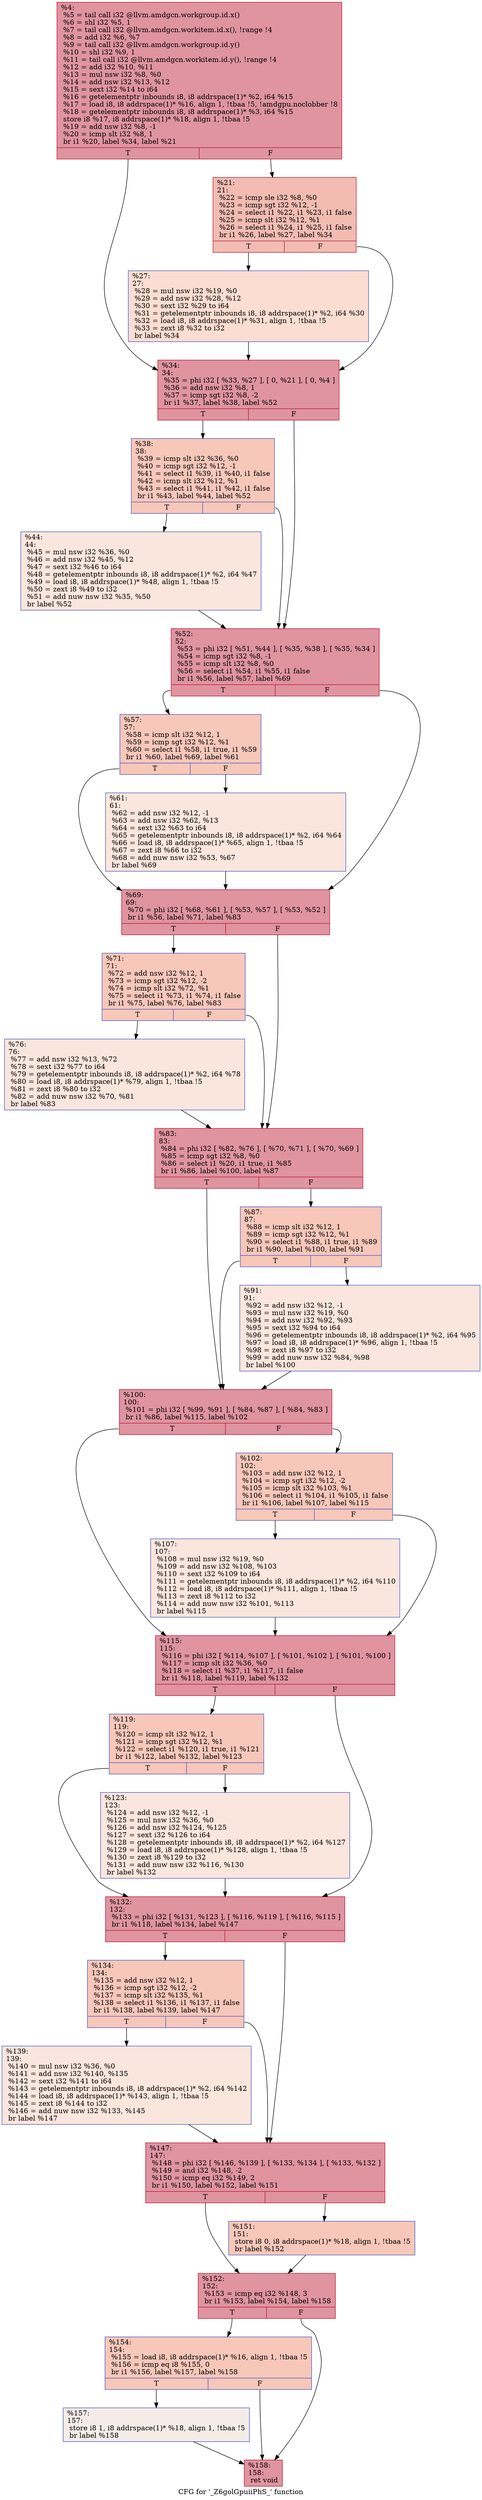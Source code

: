 digraph "CFG for '_Z6golGpuiiPhS_' function" {
	label="CFG for '_Z6golGpuiiPhS_' function";

	Node0x6470a70 [shape=record,color="#b70d28ff", style=filled, fillcolor="#b70d2870",label="{%4:\l  %5 = tail call i32 @llvm.amdgcn.workgroup.id.x()\l  %6 = shl i32 %5, 1\l  %7 = tail call i32 @llvm.amdgcn.workitem.id.x(), !range !4\l  %8 = add i32 %6, %7\l  %9 = tail call i32 @llvm.amdgcn.workgroup.id.y()\l  %10 = shl i32 %9, 1\l  %11 = tail call i32 @llvm.amdgcn.workitem.id.y(), !range !4\l  %12 = add i32 %10, %11\l  %13 = mul nsw i32 %8, %0\l  %14 = add nsw i32 %13, %12\l  %15 = sext i32 %14 to i64\l  %16 = getelementptr inbounds i8, i8 addrspace(1)* %2, i64 %15\l  %17 = load i8, i8 addrspace(1)* %16, align 1, !tbaa !5, !amdgpu.noclobber !8\l  %18 = getelementptr inbounds i8, i8 addrspace(1)* %3, i64 %15\l  store i8 %17, i8 addrspace(1)* %18, align 1, !tbaa !5\l  %19 = add nsw i32 %8, -1\l  %20 = icmp slt i32 %8, 1\l  br i1 %20, label %34, label %21\l|{<s0>T|<s1>F}}"];
	Node0x6470a70:s0 -> Node0x6473bd0;
	Node0x6470a70:s1 -> Node0x6473c60;
	Node0x6473c60 [shape=record,color="#b70d28ff", style=filled, fillcolor="#e1675170",label="{%21:\l21:                                               \l  %22 = icmp sle i32 %8, %0\l  %23 = icmp sgt i32 %12, -1\l  %24 = select i1 %22, i1 %23, i1 false\l  %25 = icmp slt i32 %12, %1\l  %26 = select i1 %24, i1 %25, i1 false\l  br i1 %26, label %27, label %34\l|{<s0>T|<s1>F}}"];
	Node0x6473c60:s0 -> Node0x64740e0;
	Node0x6473c60:s1 -> Node0x6473bd0;
	Node0x64740e0 [shape=record,color="#3d50c3ff", style=filled, fillcolor="#f7b39670",label="{%27:\l27:                                               \l  %28 = mul nsw i32 %19, %0\l  %29 = add nsw i32 %28, %12\l  %30 = sext i32 %29 to i64\l  %31 = getelementptr inbounds i8, i8 addrspace(1)* %2, i64 %30\l  %32 = load i8, i8 addrspace(1)* %31, align 1, !tbaa !5\l  %33 = zext i8 %32 to i32\l  br label %34\l}"];
	Node0x64740e0 -> Node0x6473bd0;
	Node0x6473bd0 [shape=record,color="#b70d28ff", style=filled, fillcolor="#b70d2870",label="{%34:\l34:                                               \l  %35 = phi i32 [ %33, %27 ], [ 0, %21 ], [ 0, %4 ]\l  %36 = add nsw i32 %8, 1\l  %37 = icmp sgt i32 %8, -2\l  br i1 %37, label %38, label %52\l|{<s0>T|<s1>F}}"];
	Node0x6473bd0:s0 -> Node0x64748b0;
	Node0x6473bd0:s1 -> Node0x6474900;
	Node0x64748b0 [shape=record,color="#3d50c3ff", style=filled, fillcolor="#ec7f6370",label="{%38:\l38:                                               \l  %39 = icmp slt i32 %36, %0\l  %40 = icmp sgt i32 %12, -1\l  %41 = select i1 %39, i1 %40, i1 false\l  %42 = icmp slt i32 %12, %1\l  %43 = select i1 %41, i1 %42, i1 false\l  br i1 %43, label %44, label %52\l|{<s0>T|<s1>F}}"];
	Node0x64748b0:s0 -> Node0x6474d10;
	Node0x64748b0:s1 -> Node0x6474900;
	Node0x6474d10 [shape=record,color="#3d50c3ff", style=filled, fillcolor="#f3c7b170",label="{%44:\l44:                                               \l  %45 = mul nsw i32 %36, %0\l  %46 = add nsw i32 %45, %12\l  %47 = sext i32 %46 to i64\l  %48 = getelementptr inbounds i8, i8 addrspace(1)* %2, i64 %47\l  %49 = load i8, i8 addrspace(1)* %48, align 1, !tbaa !5\l  %50 = zext i8 %49 to i32\l  %51 = add nuw nsw i32 %35, %50\l  br label %52\l}"];
	Node0x6474d10 -> Node0x6474900;
	Node0x6474900 [shape=record,color="#b70d28ff", style=filled, fillcolor="#b70d2870",label="{%52:\l52:                                               \l  %53 = phi i32 [ %51, %44 ], [ %35, %38 ], [ %35, %34 ]\l  %54 = icmp sgt i32 %8, -1\l  %55 = icmp slt i32 %8, %0\l  %56 = select i1 %54, i1 %55, i1 false\l  br i1 %56, label %57, label %69\l|{<s0>T|<s1>F}}"];
	Node0x6474900:s0 -> Node0x64754f0;
	Node0x6474900:s1 -> Node0x6475540;
	Node0x64754f0 [shape=record,color="#3d50c3ff", style=filled, fillcolor="#ec7f6370",label="{%57:\l57:                                               \l  %58 = icmp slt i32 %12, 1\l  %59 = icmp sgt i32 %12, %1\l  %60 = select i1 %58, i1 true, i1 %59\l  br i1 %60, label %69, label %61\l|{<s0>T|<s1>F}}"];
	Node0x64754f0:s0 -> Node0x6475540;
	Node0x64754f0:s1 -> Node0x6475810;
	Node0x6475810 [shape=record,color="#3d50c3ff", style=filled, fillcolor="#f3c7b170",label="{%61:\l61:                                               \l  %62 = add nsw i32 %12, -1\l  %63 = add nsw i32 %62, %13\l  %64 = sext i32 %63 to i64\l  %65 = getelementptr inbounds i8, i8 addrspace(1)* %2, i64 %64\l  %66 = load i8, i8 addrspace(1)* %65, align 1, !tbaa !5\l  %67 = zext i8 %66 to i32\l  %68 = add nuw nsw i32 %53, %67\l  br label %69\l}"];
	Node0x6475810 -> Node0x6475540;
	Node0x6475540 [shape=record,color="#b70d28ff", style=filled, fillcolor="#b70d2870",label="{%69:\l69:                                               \l  %70 = phi i32 [ %68, %61 ], [ %53, %57 ], [ %53, %52 ]\l  br i1 %56, label %71, label %83\l|{<s0>T|<s1>F}}"];
	Node0x6475540:s0 -> Node0x6476030;
	Node0x6475540:s1 -> Node0x6476080;
	Node0x6476030 [shape=record,color="#3d50c3ff", style=filled, fillcolor="#ec7f6370",label="{%71:\l71:                                               \l  %72 = add nsw i32 %12, 1\l  %73 = icmp sgt i32 %12, -2\l  %74 = icmp slt i32 %72, %1\l  %75 = select i1 %73, i1 %74, i1 false\l  br i1 %75, label %76, label %83\l|{<s0>T|<s1>F}}"];
	Node0x6476030:s0 -> Node0x64763e0;
	Node0x6476030:s1 -> Node0x6476080;
	Node0x64763e0 [shape=record,color="#3d50c3ff", style=filled, fillcolor="#f3c7b170",label="{%76:\l76:                                               \l  %77 = add nsw i32 %13, %72\l  %78 = sext i32 %77 to i64\l  %79 = getelementptr inbounds i8, i8 addrspace(1)* %2, i64 %78\l  %80 = load i8, i8 addrspace(1)* %79, align 1, !tbaa !5\l  %81 = zext i8 %80 to i32\l  %82 = add nuw nsw i32 %70, %81\l  br label %83\l}"];
	Node0x64763e0 -> Node0x6476080;
	Node0x6476080 [shape=record,color="#b70d28ff", style=filled, fillcolor="#b70d2870",label="{%83:\l83:                                               \l  %84 = phi i32 [ %82, %76 ], [ %70, %71 ], [ %70, %69 ]\l  %85 = icmp sgt i32 %8, %0\l  %86 = select i1 %20, i1 true, i1 %85\l  br i1 %86, label %100, label %87\l|{<s0>T|<s1>F}}"];
	Node0x6476080:s0 -> Node0x6476a70;
	Node0x6476080:s1 -> Node0x6476ac0;
	Node0x6476ac0 [shape=record,color="#3d50c3ff", style=filled, fillcolor="#ec7f6370",label="{%87:\l87:                                               \l  %88 = icmp slt i32 %12, 1\l  %89 = icmp sgt i32 %12, %1\l  %90 = select i1 %88, i1 true, i1 %89\l  br i1 %90, label %100, label %91\l|{<s0>T|<s1>F}}"];
	Node0x6476ac0:s0 -> Node0x6476a70;
	Node0x6476ac0:s1 -> Node0x6476d90;
	Node0x6476d90 [shape=record,color="#3d50c3ff", style=filled, fillcolor="#f3c7b170",label="{%91:\l91:                                               \l  %92 = add nsw i32 %12, -1\l  %93 = mul nsw i32 %19, %0\l  %94 = add nsw i32 %92, %93\l  %95 = sext i32 %94 to i64\l  %96 = getelementptr inbounds i8, i8 addrspace(1)* %2, i64 %95\l  %97 = load i8, i8 addrspace(1)* %96, align 1, !tbaa !5\l  %98 = zext i8 %97 to i32\l  %99 = add nuw nsw i32 %84, %98\l  br label %100\l}"];
	Node0x6476d90 -> Node0x6476a70;
	Node0x6476a70 [shape=record,color="#b70d28ff", style=filled, fillcolor="#b70d2870",label="{%100:\l100:                                              \l  %101 = phi i32 [ %99, %91 ], [ %84, %87 ], [ %84, %83 ]\l  br i1 %86, label %115, label %102\l|{<s0>T|<s1>F}}"];
	Node0x6476a70:s0 -> Node0x6477400;
	Node0x6476a70:s1 -> Node0x6477450;
	Node0x6477450 [shape=record,color="#3d50c3ff", style=filled, fillcolor="#ec7f6370",label="{%102:\l102:                                              \l  %103 = add nsw i32 %12, 1\l  %104 = icmp sgt i32 %12, -2\l  %105 = icmp slt i32 %103, %1\l  %106 = select i1 %104, i1 %105, i1 false\l  br i1 %106, label %107, label %115\l|{<s0>T|<s1>F}}"];
	Node0x6477450:s0 -> Node0x64777b0;
	Node0x6477450:s1 -> Node0x6477400;
	Node0x64777b0 [shape=record,color="#3d50c3ff", style=filled, fillcolor="#f3c7b170",label="{%107:\l107:                                              \l  %108 = mul nsw i32 %19, %0\l  %109 = add nsw i32 %108, %103\l  %110 = sext i32 %109 to i64\l  %111 = getelementptr inbounds i8, i8 addrspace(1)* %2, i64 %110\l  %112 = load i8, i8 addrspace(1)* %111, align 1, !tbaa !5\l  %113 = zext i8 %112 to i32\l  %114 = add nuw nsw i32 %101, %113\l  br label %115\l}"];
	Node0x64777b0 -> Node0x6477400;
	Node0x6477400 [shape=record,color="#b70d28ff", style=filled, fillcolor="#b70d2870",label="{%115:\l115:                                              \l  %116 = phi i32 [ %114, %107 ], [ %101, %102 ], [ %101, %100 ]\l  %117 = icmp slt i32 %36, %0\l  %118 = select i1 %37, i1 %117, i1 false\l  br i1 %118, label %119, label %132\l|{<s0>T|<s1>F}}"];
	Node0x6477400:s0 -> Node0x6477ed0;
	Node0x6477400:s1 -> Node0x6477f20;
	Node0x6477ed0 [shape=record,color="#3d50c3ff", style=filled, fillcolor="#ec7f6370",label="{%119:\l119:                                              \l  %120 = icmp slt i32 %12, 1\l  %121 = icmp sgt i32 %12, %1\l  %122 = select i1 %120, i1 true, i1 %121\l  br i1 %122, label %132, label %123\l|{<s0>T|<s1>F}}"];
	Node0x6477ed0:s0 -> Node0x6477f20;
	Node0x6477ed0:s1 -> Node0x64781f0;
	Node0x64781f0 [shape=record,color="#3d50c3ff", style=filled, fillcolor="#f3c7b170",label="{%123:\l123:                                              \l  %124 = add nsw i32 %12, -1\l  %125 = mul nsw i32 %36, %0\l  %126 = add nsw i32 %124, %125\l  %127 = sext i32 %126 to i64\l  %128 = getelementptr inbounds i8, i8 addrspace(1)* %2, i64 %127\l  %129 = load i8, i8 addrspace(1)* %128, align 1, !tbaa !5\l  %130 = zext i8 %129 to i32\l  %131 = add nuw nsw i32 %116, %130\l  br label %132\l}"];
	Node0x64781f0 -> Node0x6477f20;
	Node0x6477f20 [shape=record,color="#b70d28ff", style=filled, fillcolor="#b70d2870",label="{%132:\l132:                                              \l  %133 = phi i32 [ %131, %123 ], [ %116, %119 ], [ %116, %115 ]\l  br i1 %118, label %134, label %147\l|{<s0>T|<s1>F}}"];
	Node0x6477f20:s0 -> Node0x6475d50;
	Node0x6477f20:s1 -> Node0x6475da0;
	Node0x6475d50 [shape=record,color="#3d50c3ff", style=filled, fillcolor="#ec7f6370",label="{%134:\l134:                                              \l  %135 = add nsw i32 %12, 1\l  %136 = icmp sgt i32 %12, -2\l  %137 = icmp slt i32 %135, %1\l  %138 = select i1 %136, i1 %137, i1 false\l  br i1 %138, label %139, label %147\l|{<s0>T|<s1>F}}"];
	Node0x6475d50:s0 -> Node0x6479020;
	Node0x6475d50:s1 -> Node0x6475da0;
	Node0x6479020 [shape=record,color="#3d50c3ff", style=filled, fillcolor="#f3c7b170",label="{%139:\l139:                                              \l  %140 = mul nsw i32 %36, %0\l  %141 = add nsw i32 %140, %135\l  %142 = sext i32 %141 to i64\l  %143 = getelementptr inbounds i8, i8 addrspace(1)* %2, i64 %142\l  %144 = load i8, i8 addrspace(1)* %143, align 1, !tbaa !5\l  %145 = zext i8 %144 to i32\l  %146 = add nuw nsw i32 %133, %145\l  br label %147\l}"];
	Node0x6479020 -> Node0x6475da0;
	Node0x6475da0 [shape=record,color="#b70d28ff", style=filled, fillcolor="#b70d2870",label="{%147:\l147:                                              \l  %148 = phi i32 [ %146, %139 ], [ %133, %134 ], [ %133, %132 ]\l  %149 = and i32 %148, -2\l  %150 = icmp eq i32 %149, 2\l  br i1 %150, label %152, label %151\l|{<s0>T|<s1>F}}"];
	Node0x6475da0:s0 -> Node0x6479720;
	Node0x6475da0:s1 -> Node0x6479770;
	Node0x6479770 [shape=record,color="#3d50c3ff", style=filled, fillcolor="#ec7f6370",label="{%151:\l151:                                              \l  store i8 0, i8 addrspace(1)* %18, align 1, !tbaa !5\l  br label %152\l}"];
	Node0x6479770 -> Node0x6479720;
	Node0x6479720 [shape=record,color="#b70d28ff", style=filled, fillcolor="#b70d2870",label="{%152:\l152:                                              \l  %153 = icmp eq i32 %148, 3\l  br i1 %153, label %154, label %158\l|{<s0>T|<s1>F}}"];
	Node0x6479720:s0 -> Node0x6479a60;
	Node0x6479720:s1 -> Node0x6479ab0;
	Node0x6479a60 [shape=record,color="#3d50c3ff", style=filled, fillcolor="#ec7f6370",label="{%154:\l154:                                              \l  %155 = load i8, i8 addrspace(1)* %16, align 1, !tbaa !5\l  %156 = icmp eq i8 %155, 0\l  br i1 %156, label %157, label %158\l|{<s0>T|<s1>F}}"];
	Node0x6479a60:s0 -> Node0x6479ce0;
	Node0x6479a60:s1 -> Node0x6479ab0;
	Node0x6479ce0 [shape=record,color="#3d50c3ff", style=filled, fillcolor="#ead5c970",label="{%157:\l157:                                              \l  store i8 1, i8 addrspace(1)* %18, align 1, !tbaa !5\l  br label %158\l}"];
	Node0x6479ce0 -> Node0x6479ab0;
	Node0x6479ab0 [shape=record,color="#b70d28ff", style=filled, fillcolor="#b70d2870",label="{%158:\l158:                                              \l  ret void\l}"];
}
